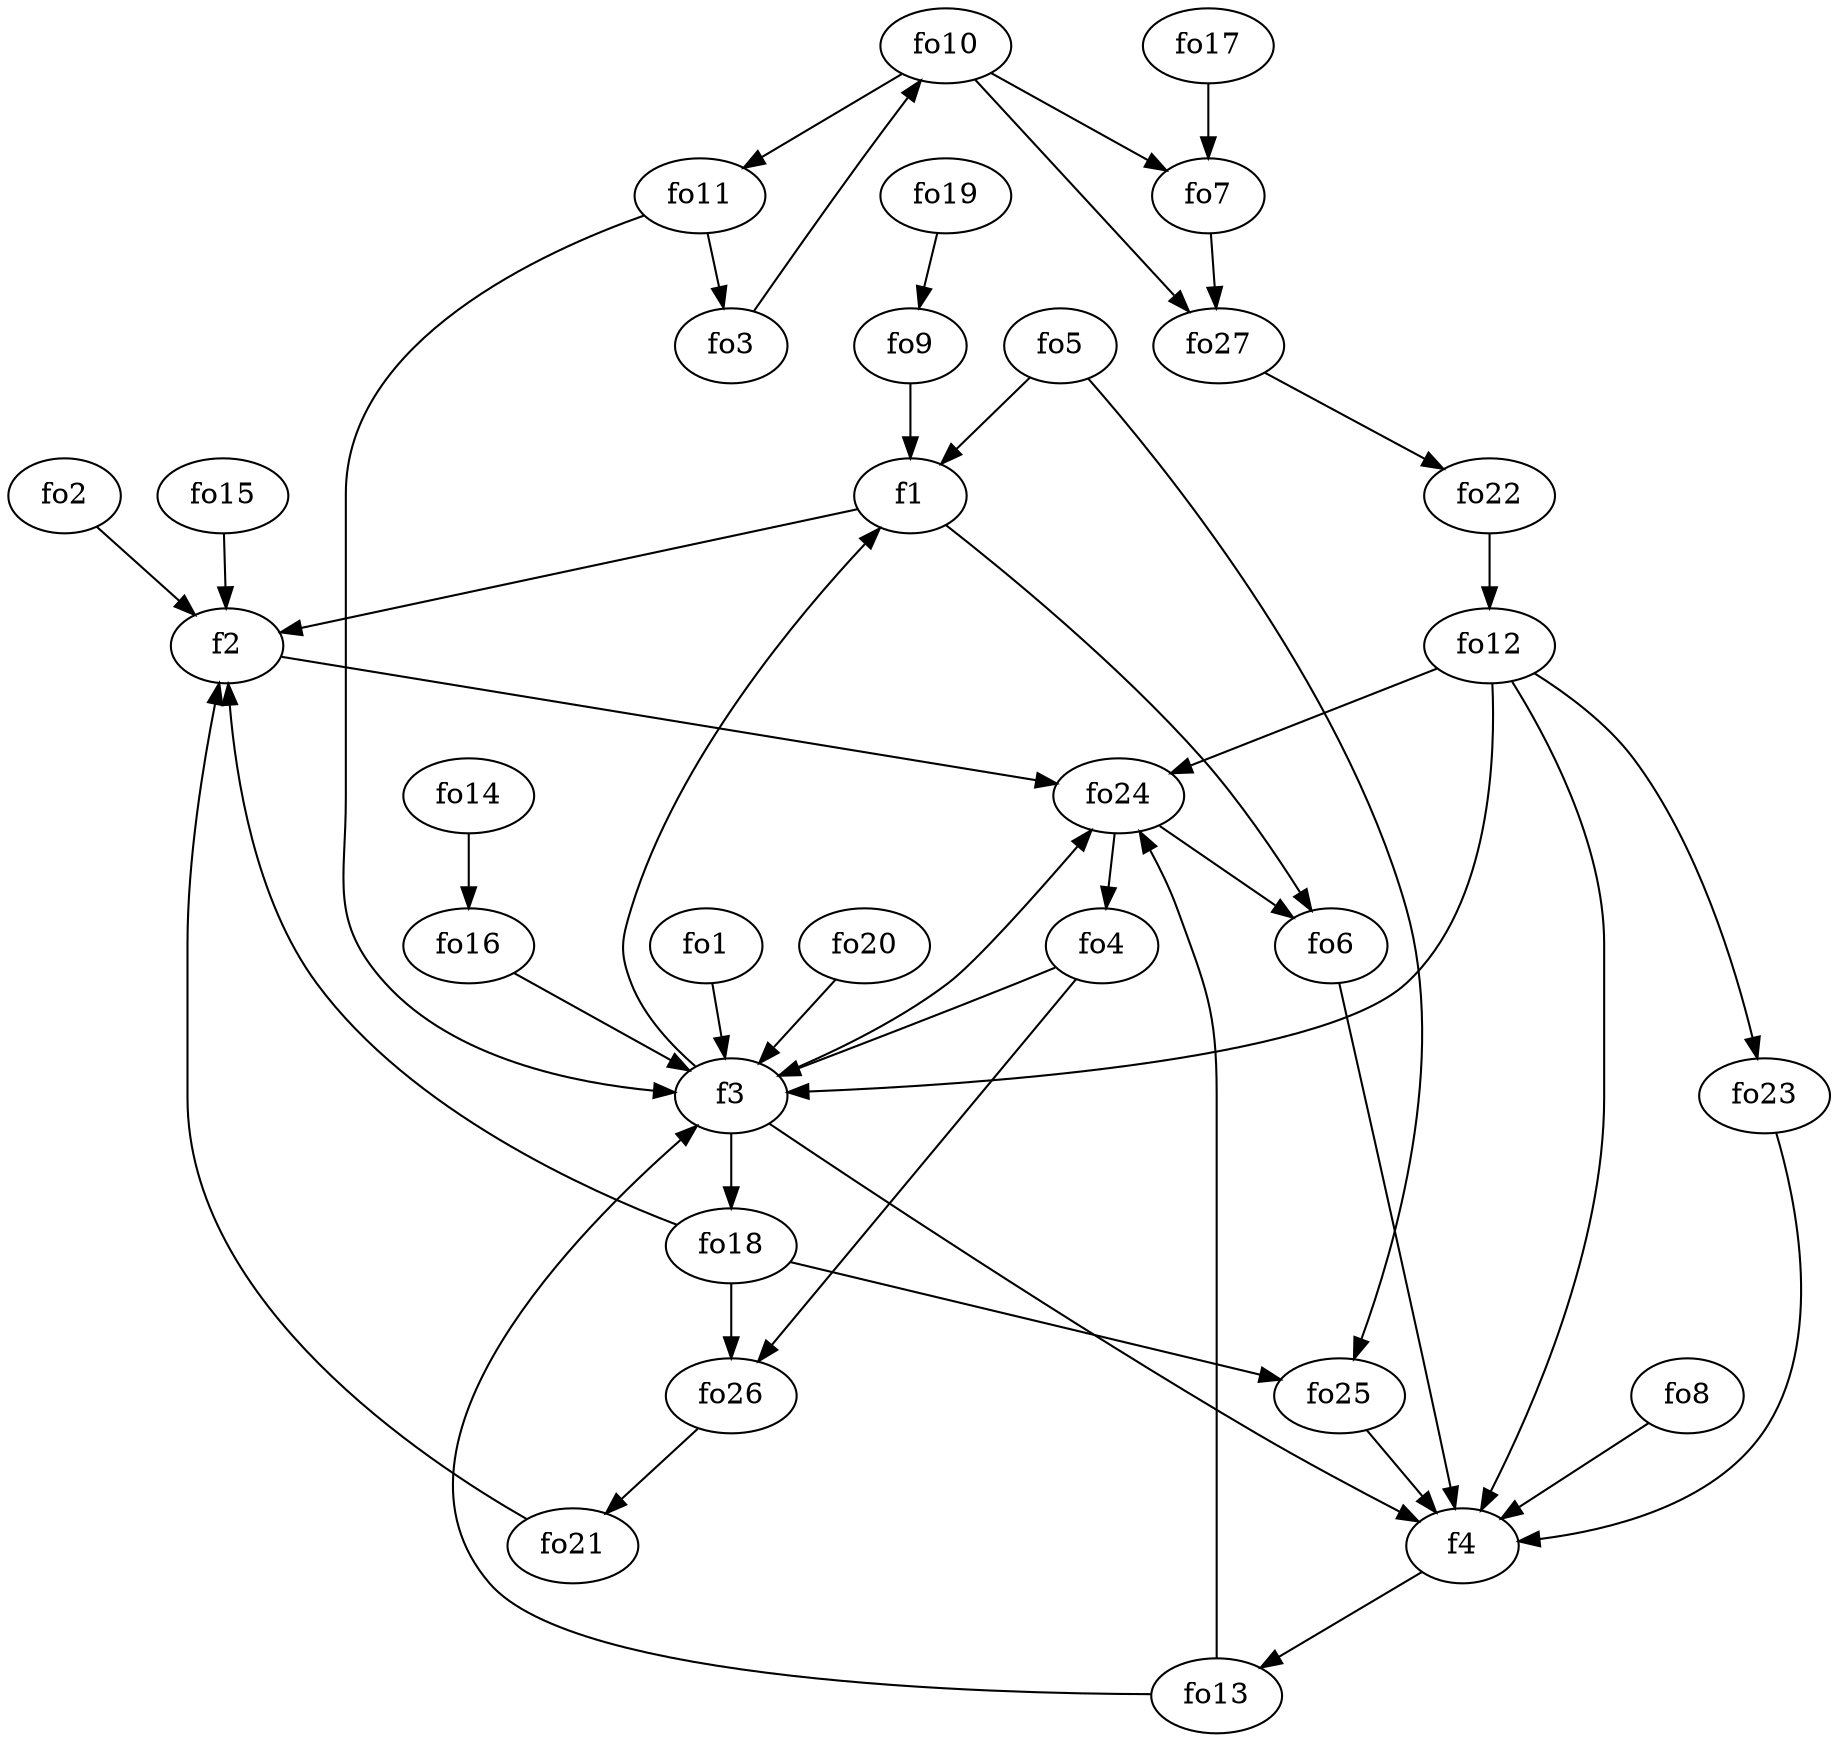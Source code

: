 strict digraph  {
f1;
f2;
f3;
f4;
fo1;
fo2;
fo3;
fo4;
fo5;
fo6;
fo7;
fo8;
fo9;
fo10;
fo11;
fo12;
fo13;
fo14;
fo15;
fo16;
fo17;
fo18;
fo19;
fo20;
fo21;
fo22;
fo23;
fo24;
fo25;
fo26;
fo27;
f1 -> f2  [weight=2];
f1 -> fo6  [weight=2];
f2 -> fo24  [weight=2];
f3 -> f4  [weight=2];
f3 -> f1  [weight=2];
f3 -> fo24  [weight=2];
f3 -> fo18  [weight=2];
f4 -> fo13  [weight=2];
fo1 -> f3  [weight=2];
fo2 -> f2  [weight=2];
fo3 -> fo10  [weight=2];
fo4 -> fo26  [weight=2];
fo4 -> f3  [weight=2];
fo5 -> fo25  [weight=2];
fo5 -> f1  [weight=2];
fo6 -> f4  [weight=2];
fo7 -> fo27  [weight=2];
fo8 -> f4  [weight=2];
fo9 -> f1  [weight=2];
fo10 -> fo27  [weight=2];
fo10 -> fo7  [weight=2];
fo10 -> fo11  [weight=2];
fo11 -> fo3  [weight=2];
fo11 -> f3  [weight=2];
fo12 -> fo24  [weight=2];
fo12 -> fo23  [weight=2];
fo12 -> f3  [weight=2];
fo12 -> f4  [weight=2];
fo13 -> f3  [weight=2];
fo13 -> fo24  [weight=2];
fo14 -> fo16  [weight=2];
fo15 -> f2  [weight=2];
fo16 -> f3  [weight=2];
fo17 -> fo7  [weight=2];
fo18 -> f2  [weight=2];
fo18 -> fo25  [weight=2];
fo18 -> fo26  [weight=2];
fo19 -> fo9  [weight=2];
fo20 -> f3  [weight=2];
fo21 -> f2  [weight=2];
fo22 -> fo12  [weight=2];
fo23 -> f4  [weight=2];
fo24 -> fo4  [weight=2];
fo24 -> fo6  [weight=2];
fo25 -> f4  [weight=2];
fo26 -> fo21  [weight=2];
fo27 -> fo22  [weight=2];
}
